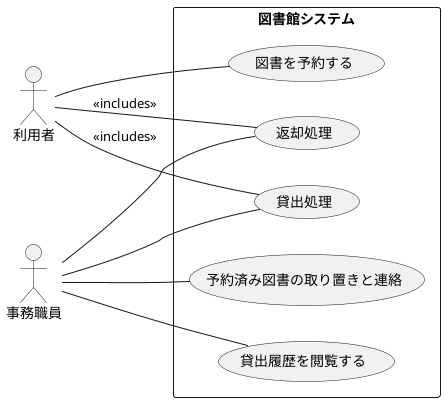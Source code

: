@startuml .

left to right direction

actor 利用者 as user
actor 事務職員 as clerk

rectangle 図書館システム {
    usecase "貸出処理" as UC1
    usecase "返却処理" as UC2
    usecase "図書を予約する" as UC3
    usecase "予約済み図書の取り置きと連絡" as UC4
    usecase "貸出履歴を閲覧する" as UC5
}

user -- UC1 : <<includes>>
user -- UC2 : <<includes>>
user -- UC3

clerk -- UC1
clerk -- UC2
clerk -- UC4
clerk -- UC5
@enduml